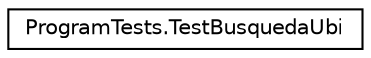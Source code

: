 digraph "Graphical Class Hierarchy"
{
 // INTERACTIVE_SVG=YES
 // LATEX_PDF_SIZE
  edge [fontname="Helvetica",fontsize="10",labelfontname="Helvetica",labelfontsize="10"];
  node [fontname="Helvetica",fontsize="10",shape=record];
  rankdir="LR";
  Node0 [label="ProgramTests.TestBusquedaUbi",height=0.2,width=0.4,color="black", fillcolor="white", style="filled",URL="$classProgramTests_1_1TestBusquedaUbi.html",tooltip="Esta clase prueba el handler de PublicarOferta. Concretamente cuando se toma la ruta de oferta única."];
}
